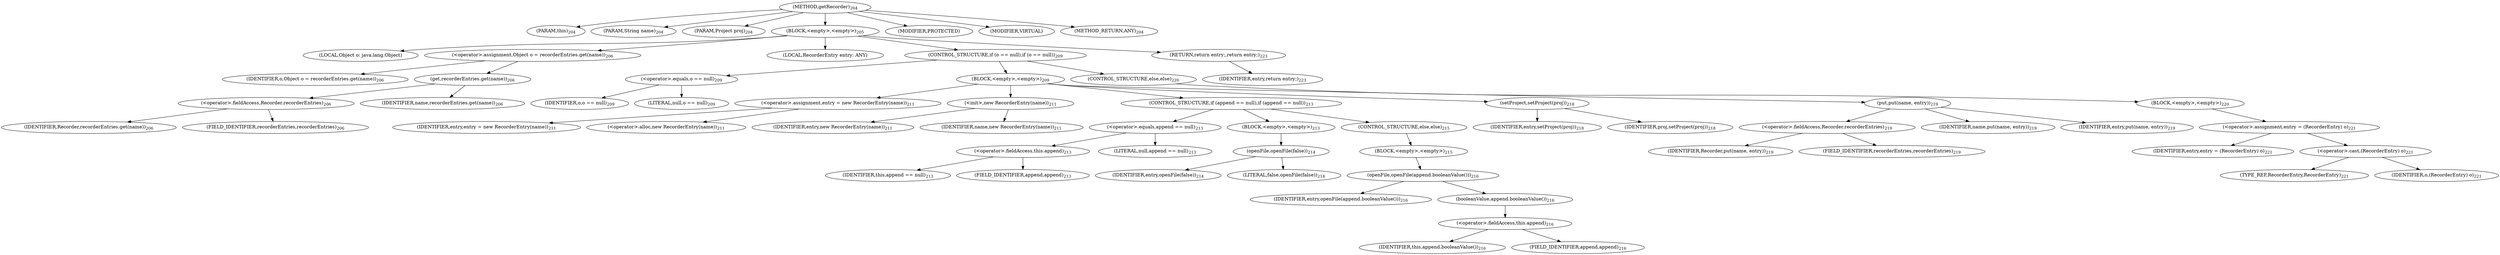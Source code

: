 digraph "getRecorder" {  
"266" [label = <(METHOD,getRecorder)<SUB>204</SUB>> ]
"267" [label = <(PARAM,this)<SUB>204</SUB>> ]
"268" [label = <(PARAM,String name)<SUB>204</SUB>> ]
"269" [label = <(PARAM,Project proj)<SUB>204</SUB>> ]
"270" [label = <(BLOCK,&lt;empty&gt;,&lt;empty&gt;)<SUB>205</SUB>> ]
"271" [label = <(LOCAL,Object o: java.lang.Object)> ]
"272" [label = <(&lt;operator&gt;.assignment,Object o = recorderEntries.get(name))<SUB>206</SUB>> ]
"273" [label = <(IDENTIFIER,o,Object o = recorderEntries.get(name))<SUB>206</SUB>> ]
"274" [label = <(get,recorderEntries.get(name))<SUB>206</SUB>> ]
"275" [label = <(&lt;operator&gt;.fieldAccess,Recorder.recorderEntries)<SUB>206</SUB>> ]
"276" [label = <(IDENTIFIER,Recorder,recorderEntries.get(name))<SUB>206</SUB>> ]
"277" [label = <(FIELD_IDENTIFIER,recorderEntries,recorderEntries)<SUB>206</SUB>> ]
"278" [label = <(IDENTIFIER,name,recorderEntries.get(name))<SUB>206</SUB>> ]
"22" [label = <(LOCAL,RecorderEntry entry: ANY)> ]
"279" [label = <(CONTROL_STRUCTURE,if (o == null),if (o == null))<SUB>209</SUB>> ]
"280" [label = <(&lt;operator&gt;.equals,o == null)<SUB>209</SUB>> ]
"281" [label = <(IDENTIFIER,o,o == null)<SUB>209</SUB>> ]
"282" [label = <(LITERAL,null,o == null)<SUB>209</SUB>> ]
"283" [label = <(BLOCK,&lt;empty&gt;,&lt;empty&gt;)<SUB>209</SUB>> ]
"284" [label = <(&lt;operator&gt;.assignment,entry = new RecorderEntry(name))<SUB>211</SUB>> ]
"285" [label = <(IDENTIFIER,entry,entry = new RecorderEntry(name))<SUB>211</SUB>> ]
"286" [label = <(&lt;operator&gt;.alloc,new RecorderEntry(name))<SUB>211</SUB>> ]
"287" [label = <(&lt;init&gt;,new RecorderEntry(name))<SUB>211</SUB>> ]
"21" [label = <(IDENTIFIER,entry,new RecorderEntry(name))<SUB>211</SUB>> ]
"288" [label = <(IDENTIFIER,name,new RecorderEntry(name))<SUB>211</SUB>> ]
"289" [label = <(CONTROL_STRUCTURE,if (append == null),if (append == null))<SUB>213</SUB>> ]
"290" [label = <(&lt;operator&gt;.equals,append == null)<SUB>213</SUB>> ]
"291" [label = <(&lt;operator&gt;.fieldAccess,this.append)<SUB>213</SUB>> ]
"292" [label = <(IDENTIFIER,this,append == null)<SUB>213</SUB>> ]
"293" [label = <(FIELD_IDENTIFIER,append,append)<SUB>213</SUB>> ]
"294" [label = <(LITERAL,null,append == null)<SUB>213</SUB>> ]
"295" [label = <(BLOCK,&lt;empty&gt;,&lt;empty&gt;)<SUB>213</SUB>> ]
"296" [label = <(openFile,openFile(false))<SUB>214</SUB>> ]
"297" [label = <(IDENTIFIER,entry,openFile(false))<SUB>214</SUB>> ]
"298" [label = <(LITERAL,false,openFile(false))<SUB>214</SUB>> ]
"299" [label = <(CONTROL_STRUCTURE,else,else)<SUB>215</SUB>> ]
"300" [label = <(BLOCK,&lt;empty&gt;,&lt;empty&gt;)<SUB>215</SUB>> ]
"301" [label = <(openFile,openFile(append.booleanValue()))<SUB>216</SUB>> ]
"302" [label = <(IDENTIFIER,entry,openFile(append.booleanValue()))<SUB>216</SUB>> ]
"303" [label = <(booleanValue,append.booleanValue())<SUB>216</SUB>> ]
"304" [label = <(&lt;operator&gt;.fieldAccess,this.append)<SUB>216</SUB>> ]
"305" [label = <(IDENTIFIER,this,append.booleanValue())<SUB>216</SUB>> ]
"306" [label = <(FIELD_IDENTIFIER,append,append)<SUB>216</SUB>> ]
"307" [label = <(setProject,setProject(proj))<SUB>218</SUB>> ]
"308" [label = <(IDENTIFIER,entry,setProject(proj))<SUB>218</SUB>> ]
"309" [label = <(IDENTIFIER,proj,setProject(proj))<SUB>218</SUB>> ]
"310" [label = <(put,put(name, entry))<SUB>219</SUB>> ]
"311" [label = <(&lt;operator&gt;.fieldAccess,Recorder.recorderEntries)<SUB>219</SUB>> ]
"312" [label = <(IDENTIFIER,Recorder,put(name, entry))<SUB>219</SUB>> ]
"313" [label = <(FIELD_IDENTIFIER,recorderEntries,recorderEntries)<SUB>219</SUB>> ]
"314" [label = <(IDENTIFIER,name,put(name, entry))<SUB>219</SUB>> ]
"315" [label = <(IDENTIFIER,entry,put(name, entry))<SUB>219</SUB>> ]
"316" [label = <(CONTROL_STRUCTURE,else,else)<SUB>220</SUB>> ]
"317" [label = <(BLOCK,&lt;empty&gt;,&lt;empty&gt;)<SUB>220</SUB>> ]
"318" [label = <(&lt;operator&gt;.assignment,entry = (RecorderEntry) o)<SUB>221</SUB>> ]
"319" [label = <(IDENTIFIER,entry,entry = (RecorderEntry) o)<SUB>221</SUB>> ]
"320" [label = <(&lt;operator&gt;.cast,(RecorderEntry) o)<SUB>221</SUB>> ]
"321" [label = <(TYPE_REF,RecorderEntry,RecorderEntry)<SUB>221</SUB>> ]
"322" [label = <(IDENTIFIER,o,(RecorderEntry) o)<SUB>221</SUB>> ]
"323" [label = <(RETURN,return entry;,return entry;)<SUB>223</SUB>> ]
"324" [label = <(IDENTIFIER,entry,return entry;)<SUB>223</SUB>> ]
"325" [label = <(MODIFIER,PROTECTED)> ]
"326" [label = <(MODIFIER,VIRTUAL)> ]
"327" [label = <(METHOD_RETURN,ANY)<SUB>204</SUB>> ]
  "266" -> "267" 
  "266" -> "268" 
  "266" -> "269" 
  "266" -> "270" 
  "266" -> "325" 
  "266" -> "326" 
  "266" -> "327" 
  "270" -> "271" 
  "270" -> "272" 
  "270" -> "22" 
  "270" -> "279" 
  "270" -> "323" 
  "272" -> "273" 
  "272" -> "274" 
  "274" -> "275" 
  "274" -> "278" 
  "275" -> "276" 
  "275" -> "277" 
  "279" -> "280" 
  "279" -> "283" 
  "279" -> "316" 
  "280" -> "281" 
  "280" -> "282" 
  "283" -> "284" 
  "283" -> "287" 
  "283" -> "289" 
  "283" -> "307" 
  "283" -> "310" 
  "284" -> "285" 
  "284" -> "286" 
  "287" -> "21" 
  "287" -> "288" 
  "289" -> "290" 
  "289" -> "295" 
  "289" -> "299" 
  "290" -> "291" 
  "290" -> "294" 
  "291" -> "292" 
  "291" -> "293" 
  "295" -> "296" 
  "296" -> "297" 
  "296" -> "298" 
  "299" -> "300" 
  "300" -> "301" 
  "301" -> "302" 
  "301" -> "303" 
  "303" -> "304" 
  "304" -> "305" 
  "304" -> "306" 
  "307" -> "308" 
  "307" -> "309" 
  "310" -> "311" 
  "310" -> "314" 
  "310" -> "315" 
  "311" -> "312" 
  "311" -> "313" 
  "316" -> "317" 
  "317" -> "318" 
  "318" -> "319" 
  "318" -> "320" 
  "320" -> "321" 
  "320" -> "322" 
  "323" -> "324" 
}
